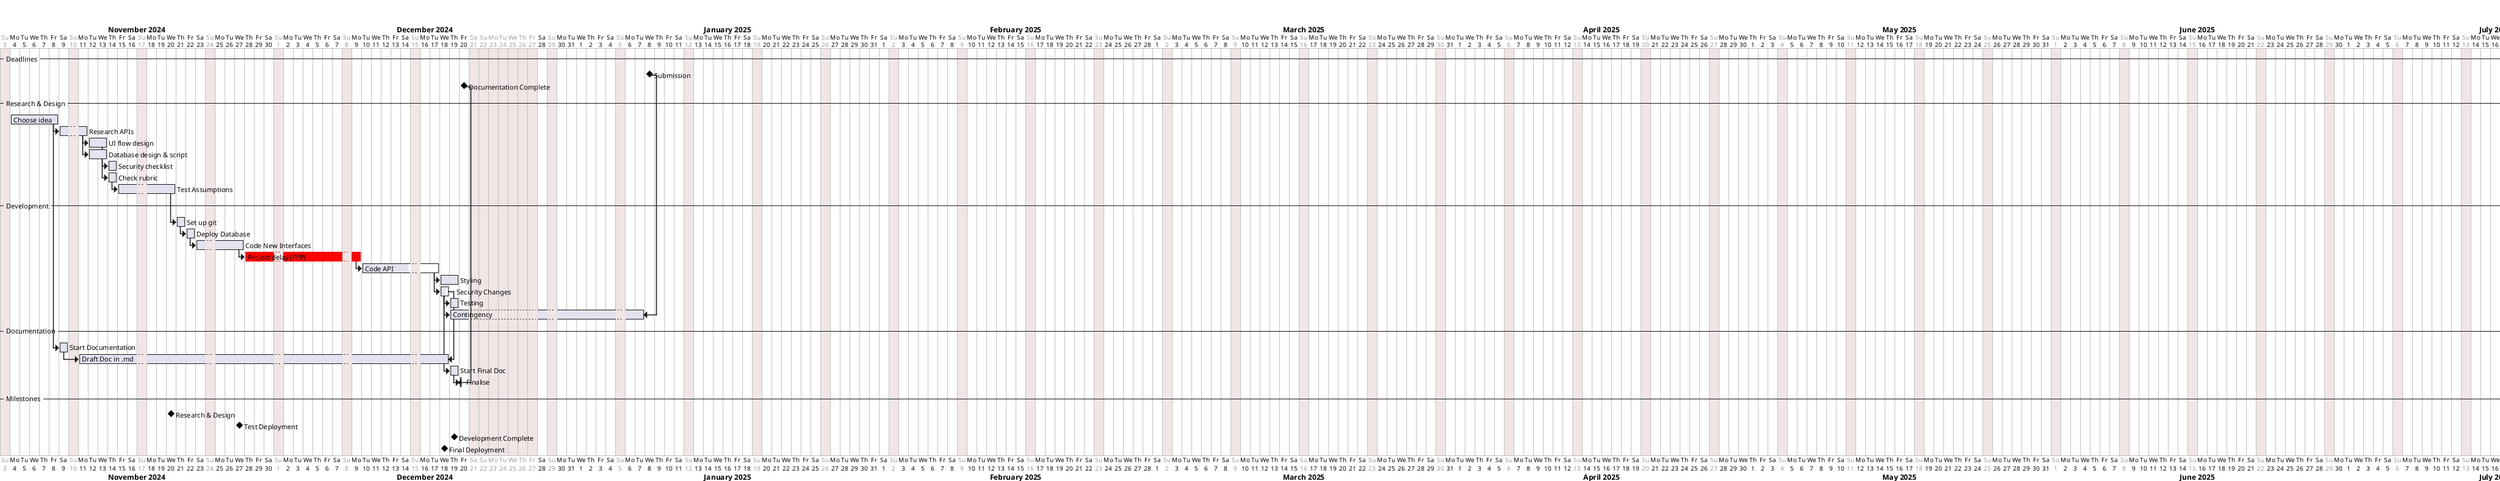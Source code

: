 @startgantt
project starts the 2024-11-03
sunday are closed
2024-12-21 to 2024-12-27 is closed
today is colored in pink


title API Project Gantt

-- Deadlines --
[Submission]               happens at 2025-01-08                    and lasts 0 days
[Documentation Complete]   happens at 2024-12-20                    and lasts 0 days

-- Research & Design --
[Choose idea]               starts the 2024-11-04                   and ends at 2024-11-08    and is 100% completed
[Research APIs]             starts at [Choose idea]'s end           and lasts 2 days    and is 100% completed
[UI flow design]            starts at [Research APIs]'s end         and lasts 2 days    and is 100% completed
[Database design & script]  starts at [Research APIs]'s end         and lasts 2 days    and is 100% completed
[Security checklist]        starts at [UI flow design]'s end        and lasts 1 day     and is 100% completed
[Check rubric]              starts at [UI flow design]'s end        and lasts 1 day     and is 100% completed
[Test Assumptions]          starts at [Check rubric]'s end          and lasts 5 days    and is 100% completed

-- Development --
[Set up git]                starts at [Test Assumptions]'s end      and lasts 1 day     and is 100% completed
[Deploy Database]           starts at [Set up git]'s end            and lasts 1 day     and is 100% completed
[Code New Interfaces]       starts at [Deploy Database]'s end       and lasts 4 days    and is 100% completed
[Project delay (FYP)]       starts at [Code New Interfaces]'s end   and lasts 10 days   and is 100% completed 
[Code API]                  starts at [Project delay (FYP)]'s end   and lasts 7 days    and is 70% completed
[Styling]                   starts at [Code API]'s end              and lasts 2 days    and is 100% completed
[Security Changes]          starts at [Code API]'s end              and lasts 1 days    and is 70% completed
[Testing]                   starts at [Security Changes]'s end      and lasts 1 days
[Contingency]               starts at [Security Changes]'s end              and ends at [Submission]'s end
[Project delay (FYP)]       is colored in red

-- Documentation --
[Start Documentation]       starts at [Choose idea]'s end           and lasts 1 day     and is 100% completed   
[Draft Doc in .md]          starts at [Start Documentation]'s end   and ends at [Security Changes]'s end 
[Start Final Doc]           starts at [Security Changes]'s end      and lasts 1 day
[Finalise]                  starts at [Start Final Doc]'s end       and ends at [Documentation Complete]'s end  

-- Milestones --
[Research & Design]         happens at [Test Assumptions]'s end       
[Test Deployment]           happens at [Code New Interfaces]'s end  and lasts 0 days
[Development Complete]      happens at [Testing]'s end              and lasts 1 days
[Final Deployment]          happens at [Security Changes]'s end     and lasts 2 day

@endgantt
